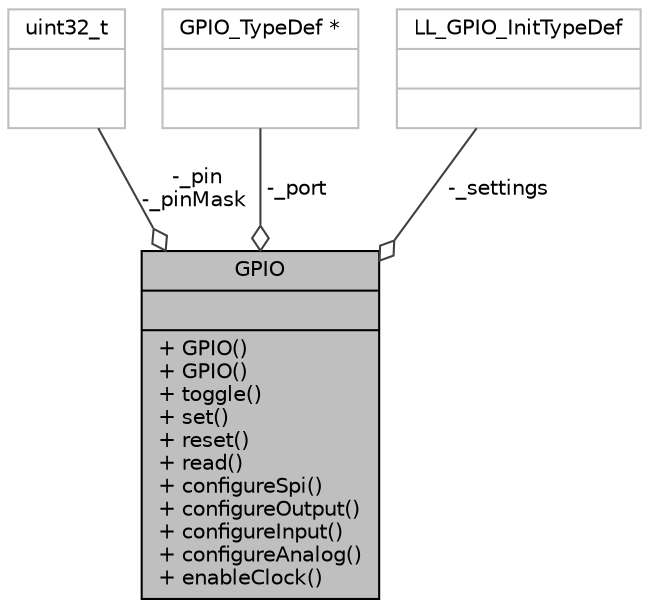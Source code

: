 digraph "GPIO"
{
 // LATEX_PDF_SIZE
  edge [fontname="Helvetica",fontsize="10",labelfontname="Helvetica",labelfontsize="10"];
  node [fontname="Helvetica",fontsize="10",shape=record];
  Node1 [label="{GPIO\n||+ GPIO()\l+ GPIO()\l+ toggle()\l+ set()\l+ reset()\l+ read()\l+ configureSpi()\l+ configureOutput()\l+ configureInput()\l+ configureAnalog()\l+ enableClock()\l}",height=0.2,width=0.4,color="black", fillcolor="grey75", style="filled", fontcolor="black",tooltip=" "];
  Node2 -> Node1 [color="grey25",fontsize="10",style="solid",label=" -_pin\n-_pinMask" ,arrowhead="odiamond",fontname="Helvetica"];
  Node2 [label="{uint32_t\n||}",height=0.2,width=0.4,color="grey75", fillcolor="white", style="filled",tooltip=" "];
  Node3 -> Node1 [color="grey25",fontsize="10",style="solid",label=" -_port" ,arrowhead="odiamond",fontname="Helvetica"];
  Node3 [label="{GPIO_TypeDef *\n||}",height=0.2,width=0.4,color="grey75", fillcolor="white", style="filled",tooltip=" "];
  Node4 -> Node1 [color="grey25",fontsize="10",style="solid",label=" -_settings" ,arrowhead="odiamond",fontname="Helvetica"];
  Node4 [label="{LL_GPIO_InitTypeDef\n||}",height=0.2,width=0.4,color="grey75", fillcolor="white", style="filled",tooltip=" "];
}
